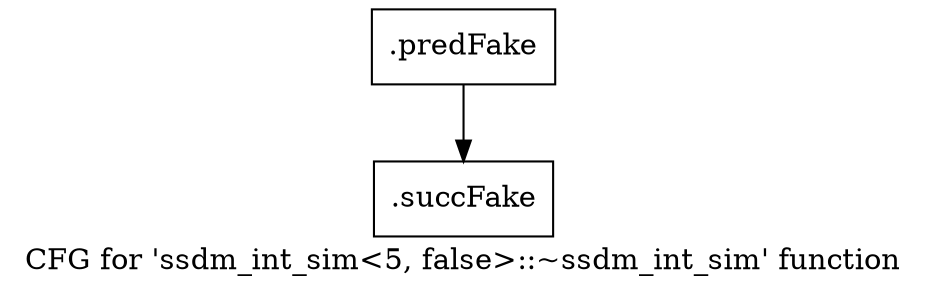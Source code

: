 digraph "CFG for 'ssdm_int_sim\<5, false\>::~ssdm_int_sim' function" {
	label="CFG for 'ssdm_int_sim\<5, false\>::~ssdm_int_sim' function";

	Node0x5aaf5e0 [shape=record,filename="",linenumber="",label="{.predFake}"];
	Node0x5aaf5e0 -> Node0x60ec850[ callList="" memoryops="" filename="/mnt/xilinx/Vitis_HLS/2021.2/include/ap_common.h" execusionnum="0"];
	Node0x60ec850 [shape=record,filename="/mnt/xilinx/Vitis_HLS/2021.2/include/ap_common.h",linenumber="650",label="{.succFake}"];
}
